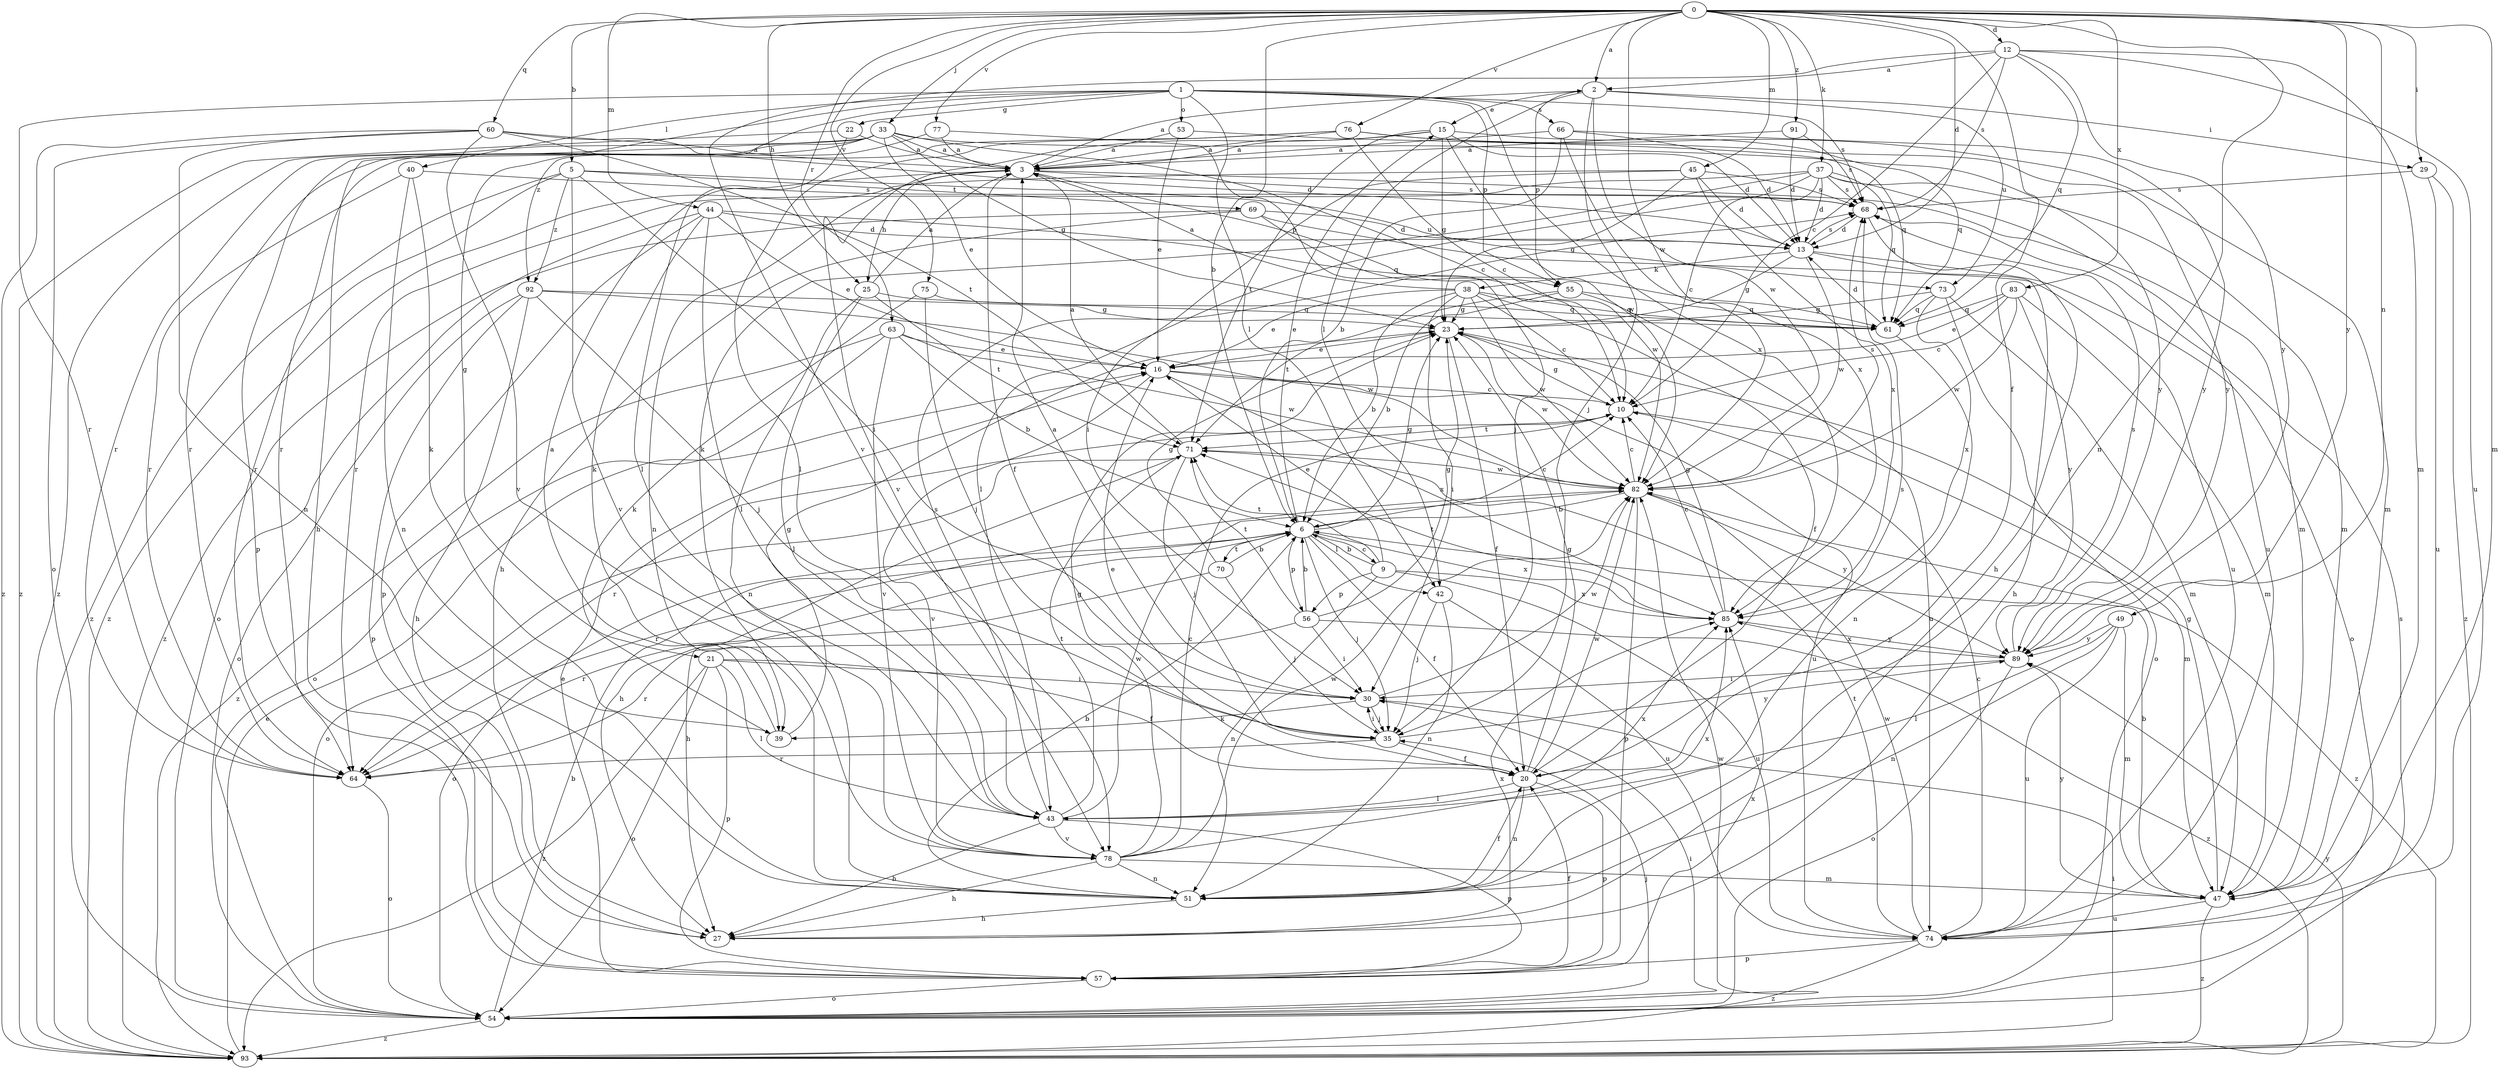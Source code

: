 strict digraph  {
0;
1;
2;
3;
5;
6;
9;
10;
12;
13;
15;
16;
20;
21;
22;
23;
25;
27;
29;
30;
33;
35;
37;
38;
39;
40;
42;
43;
44;
45;
47;
49;
51;
53;
54;
55;
56;
57;
60;
61;
63;
64;
66;
68;
69;
70;
71;
73;
74;
75;
76;
77;
78;
82;
83;
85;
89;
91;
92;
93;
0 -> 2  [label=a];
0 -> 5  [label=b];
0 -> 6  [label=b];
0 -> 12  [label=d];
0 -> 13  [label=d];
0 -> 20  [label=f];
0 -> 25  [label=h];
0 -> 29  [label=i];
0 -> 33  [label=j];
0 -> 37  [label=k];
0 -> 44  [label=m];
0 -> 45  [label=m];
0 -> 47  [label=m];
0 -> 49  [label=n];
0 -> 51  [label=n];
0 -> 60  [label=q];
0 -> 63  [label=r];
0 -> 75  [label=v];
0 -> 76  [label=v];
0 -> 77  [label=v];
0 -> 82  [label=w];
0 -> 83  [label=x];
0 -> 89  [label=y];
0 -> 91  [label=z];
1 -> 21  [label=g];
1 -> 22  [label=g];
1 -> 40  [label=l];
1 -> 42  [label=l];
1 -> 53  [label=o];
1 -> 55  [label=p];
1 -> 64  [label=r];
1 -> 66  [label=s];
1 -> 68  [label=s];
1 -> 85  [label=x];
1 -> 92  [label=z];
2 -> 15  [label=e];
2 -> 29  [label=i];
2 -> 35  [label=j];
2 -> 42  [label=l];
2 -> 55  [label=p];
2 -> 73  [label=u];
2 -> 82  [label=w];
3 -> 2  [label=a];
3 -> 20  [label=f];
3 -> 25  [label=h];
3 -> 47  [label=m];
3 -> 51  [label=n];
3 -> 55  [label=p];
3 -> 68  [label=s];
5 -> 30  [label=i];
5 -> 64  [label=r];
5 -> 69  [label=t];
5 -> 73  [label=u];
5 -> 78  [label=v];
5 -> 92  [label=z];
5 -> 93  [label=z];
6 -> 9  [label=c];
6 -> 10  [label=c];
6 -> 15  [label=e];
6 -> 20  [label=f];
6 -> 23  [label=g];
6 -> 27  [label=h];
6 -> 35  [label=j];
6 -> 42  [label=l];
6 -> 54  [label=o];
6 -> 56  [label=p];
6 -> 70  [label=t];
6 -> 85  [label=x];
9 -> 6  [label=b];
9 -> 16  [label=e];
9 -> 51  [label=n];
9 -> 56  [label=p];
9 -> 71  [label=t];
9 -> 74  [label=u];
9 -> 85  [label=x];
10 -> 23  [label=g];
10 -> 47  [label=m];
10 -> 64  [label=r];
10 -> 71  [label=t];
12 -> 2  [label=a];
12 -> 10  [label=c];
12 -> 47  [label=m];
12 -> 61  [label=q];
12 -> 68  [label=s];
12 -> 74  [label=u];
12 -> 78  [label=v];
12 -> 89  [label=y];
13 -> 23  [label=g];
13 -> 27  [label=h];
13 -> 38  [label=k];
13 -> 54  [label=o];
13 -> 68  [label=s];
13 -> 82  [label=w];
15 -> 3  [label=a];
15 -> 13  [label=d];
15 -> 23  [label=g];
15 -> 61  [label=q];
15 -> 71  [label=t];
15 -> 78  [label=v];
15 -> 82  [label=w];
16 -> 10  [label=c];
16 -> 74  [label=u];
16 -> 78  [label=v];
16 -> 85  [label=x];
20 -> 16  [label=e];
20 -> 23  [label=g];
20 -> 43  [label=l];
20 -> 51  [label=n];
20 -> 57  [label=p];
20 -> 68  [label=s];
20 -> 82  [label=w];
21 -> 20  [label=f];
21 -> 30  [label=i];
21 -> 43  [label=l];
21 -> 54  [label=o];
21 -> 57  [label=p];
21 -> 93  [label=z];
22 -> 3  [label=a];
22 -> 43  [label=l];
22 -> 93  [label=z];
23 -> 16  [label=e];
23 -> 20  [label=f];
23 -> 82  [label=w];
25 -> 3  [label=a];
25 -> 43  [label=l];
25 -> 51  [label=n];
25 -> 61  [label=q];
25 -> 71  [label=t];
27 -> 85  [label=x];
29 -> 68  [label=s];
29 -> 74  [label=u];
29 -> 93  [label=z];
30 -> 3  [label=a];
30 -> 35  [label=j];
30 -> 39  [label=k];
30 -> 82  [label=w];
33 -> 3  [label=a];
33 -> 10  [label=c];
33 -> 16  [label=e];
33 -> 23  [label=g];
33 -> 27  [label=h];
33 -> 57  [label=p];
33 -> 64  [label=r];
33 -> 89  [label=y];
33 -> 93  [label=z];
35 -> 20  [label=f];
35 -> 30  [label=i];
35 -> 64  [label=r];
35 -> 89  [label=y];
37 -> 10  [label=c];
37 -> 13  [label=d];
37 -> 39  [label=k];
37 -> 43  [label=l];
37 -> 47  [label=m];
37 -> 61  [label=q];
37 -> 64  [label=r];
37 -> 68  [label=s];
37 -> 74  [label=u];
38 -> 3  [label=a];
38 -> 6  [label=b];
38 -> 10  [label=c];
38 -> 16  [label=e];
38 -> 20  [label=f];
38 -> 23  [label=g];
38 -> 30  [label=i];
38 -> 61  [label=q];
38 -> 82  [label=w];
39 -> 3  [label=a];
39 -> 23  [label=g];
40 -> 39  [label=k];
40 -> 51  [label=n];
40 -> 64  [label=r];
40 -> 68  [label=s];
42 -> 35  [label=j];
42 -> 51  [label=n];
42 -> 74  [label=u];
43 -> 27  [label=h];
43 -> 57  [label=p];
43 -> 68  [label=s];
43 -> 71  [label=t];
43 -> 78  [label=v];
43 -> 82  [label=w];
43 -> 85  [label=x];
44 -> 13  [label=d];
44 -> 16  [label=e];
44 -> 39  [label=k];
44 -> 43  [label=l];
44 -> 54  [label=o];
44 -> 57  [label=p];
44 -> 61  [label=q];
45 -> 13  [label=d];
45 -> 23  [label=g];
45 -> 30  [label=i];
45 -> 68  [label=s];
45 -> 85  [label=x];
45 -> 93  [label=z];
47 -> 6  [label=b];
47 -> 23  [label=g];
47 -> 74  [label=u];
47 -> 89  [label=y];
47 -> 93  [label=z];
49 -> 43  [label=l];
49 -> 47  [label=m];
49 -> 51  [label=n];
49 -> 74  [label=u];
49 -> 89  [label=y];
51 -> 6  [label=b];
51 -> 20  [label=f];
51 -> 27  [label=h];
53 -> 3  [label=a];
53 -> 16  [label=e];
53 -> 61  [label=q];
54 -> 6  [label=b];
54 -> 30  [label=i];
54 -> 35  [label=j];
54 -> 68  [label=s];
54 -> 82  [label=w];
54 -> 93  [label=z];
55 -> 6  [label=b];
55 -> 61  [label=q];
55 -> 71  [label=t];
55 -> 74  [label=u];
56 -> 6  [label=b];
56 -> 23  [label=g];
56 -> 30  [label=i];
56 -> 64  [label=r];
56 -> 71  [label=t];
56 -> 93  [label=z];
57 -> 16  [label=e];
57 -> 20  [label=f];
57 -> 54  [label=o];
57 -> 85  [label=x];
60 -> 3  [label=a];
60 -> 13  [label=d];
60 -> 51  [label=n];
60 -> 54  [label=o];
60 -> 71  [label=t];
60 -> 78  [label=v];
60 -> 93  [label=z];
61 -> 13  [label=d];
61 -> 51  [label=n];
63 -> 6  [label=b];
63 -> 16  [label=e];
63 -> 54  [label=o];
63 -> 78  [label=v];
63 -> 82  [label=w];
63 -> 93  [label=z];
64 -> 54  [label=o];
66 -> 3  [label=a];
66 -> 6  [label=b];
66 -> 13  [label=d];
66 -> 85  [label=x];
66 -> 89  [label=y];
68 -> 13  [label=d];
68 -> 27  [label=h];
69 -> 13  [label=d];
69 -> 27  [label=h];
69 -> 74  [label=u];
69 -> 82  [label=w];
69 -> 93  [label=z];
70 -> 6  [label=b];
70 -> 23  [label=g];
70 -> 35  [label=j];
70 -> 64  [label=r];
71 -> 3  [label=a];
71 -> 27  [label=h];
71 -> 35  [label=j];
71 -> 54  [label=o];
71 -> 82  [label=w];
73 -> 23  [label=g];
73 -> 47  [label=m];
73 -> 54  [label=o];
73 -> 61  [label=q];
73 -> 85  [label=x];
74 -> 10  [label=c];
74 -> 57  [label=p];
74 -> 71  [label=t];
74 -> 82  [label=w];
74 -> 93  [label=z];
75 -> 35  [label=j];
75 -> 39  [label=k];
75 -> 61  [label=q];
76 -> 3  [label=a];
76 -> 10  [label=c];
76 -> 43  [label=l];
76 -> 47  [label=m];
76 -> 64  [label=r];
76 -> 89  [label=y];
77 -> 3  [label=a];
77 -> 35  [label=j];
77 -> 64  [label=r];
78 -> 10  [label=c];
78 -> 23  [label=g];
78 -> 27  [label=h];
78 -> 47  [label=m];
78 -> 51  [label=n];
78 -> 82  [label=w];
78 -> 85  [label=x];
82 -> 6  [label=b];
82 -> 10  [label=c];
82 -> 57  [label=p];
82 -> 64  [label=r];
82 -> 68  [label=s];
82 -> 89  [label=y];
82 -> 93  [label=z];
83 -> 10  [label=c];
83 -> 16  [label=e];
83 -> 47  [label=m];
83 -> 61  [label=q];
83 -> 82  [label=w];
83 -> 89  [label=y];
85 -> 10  [label=c];
85 -> 23  [label=g];
85 -> 71  [label=t];
85 -> 89  [label=y];
89 -> 30  [label=i];
89 -> 54  [label=o];
89 -> 68  [label=s];
89 -> 85  [label=x];
91 -> 3  [label=a];
91 -> 13  [label=d];
91 -> 68  [label=s];
92 -> 23  [label=g];
92 -> 27  [label=h];
92 -> 35  [label=j];
92 -> 54  [label=o];
92 -> 57  [label=p];
92 -> 82  [label=w];
93 -> 16  [label=e];
93 -> 30  [label=i];
93 -> 89  [label=y];
}
